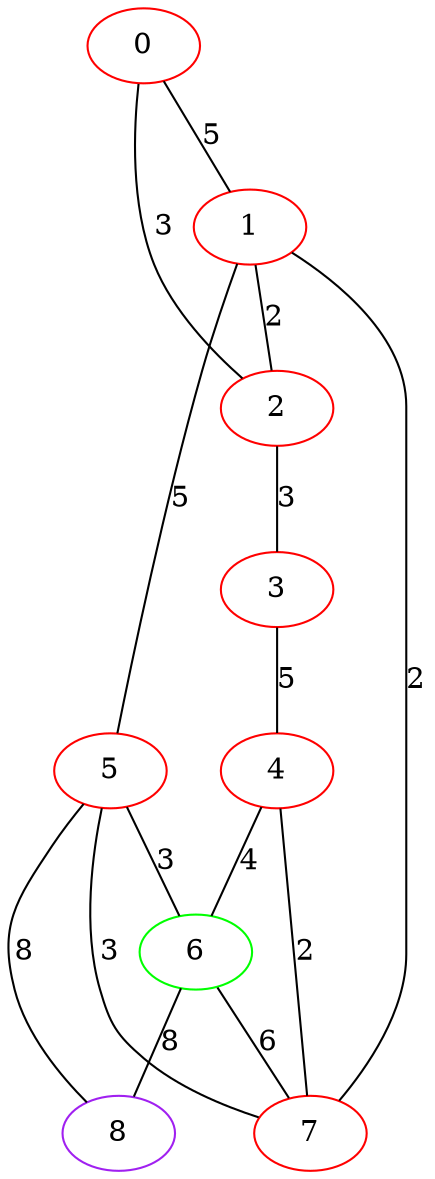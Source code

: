 graph "" {
0 [color=red, weight=1];
1 [color=red, weight=1];
2 [color=red, weight=1];
3 [color=red, weight=1];
4 [color=red, weight=1];
5 [color=red, weight=1];
6 [color=green, weight=2];
7 [color=red, weight=1];
8 [color=purple, weight=4];
0 -- 1  [key=0, label=5];
0 -- 2  [key=0, label=3];
1 -- 2  [key=0, label=2];
1 -- 5  [key=0, label=5];
1 -- 7  [key=0, label=2];
2 -- 3  [key=0, label=3];
3 -- 4  [key=0, label=5];
4 -- 6  [key=0, label=4];
4 -- 7  [key=0, label=2];
5 -- 8  [key=0, label=8];
5 -- 6  [key=0, label=3];
5 -- 7  [key=0, label=3];
6 -- 8  [key=0, label=8];
6 -- 7  [key=0, label=6];
}

